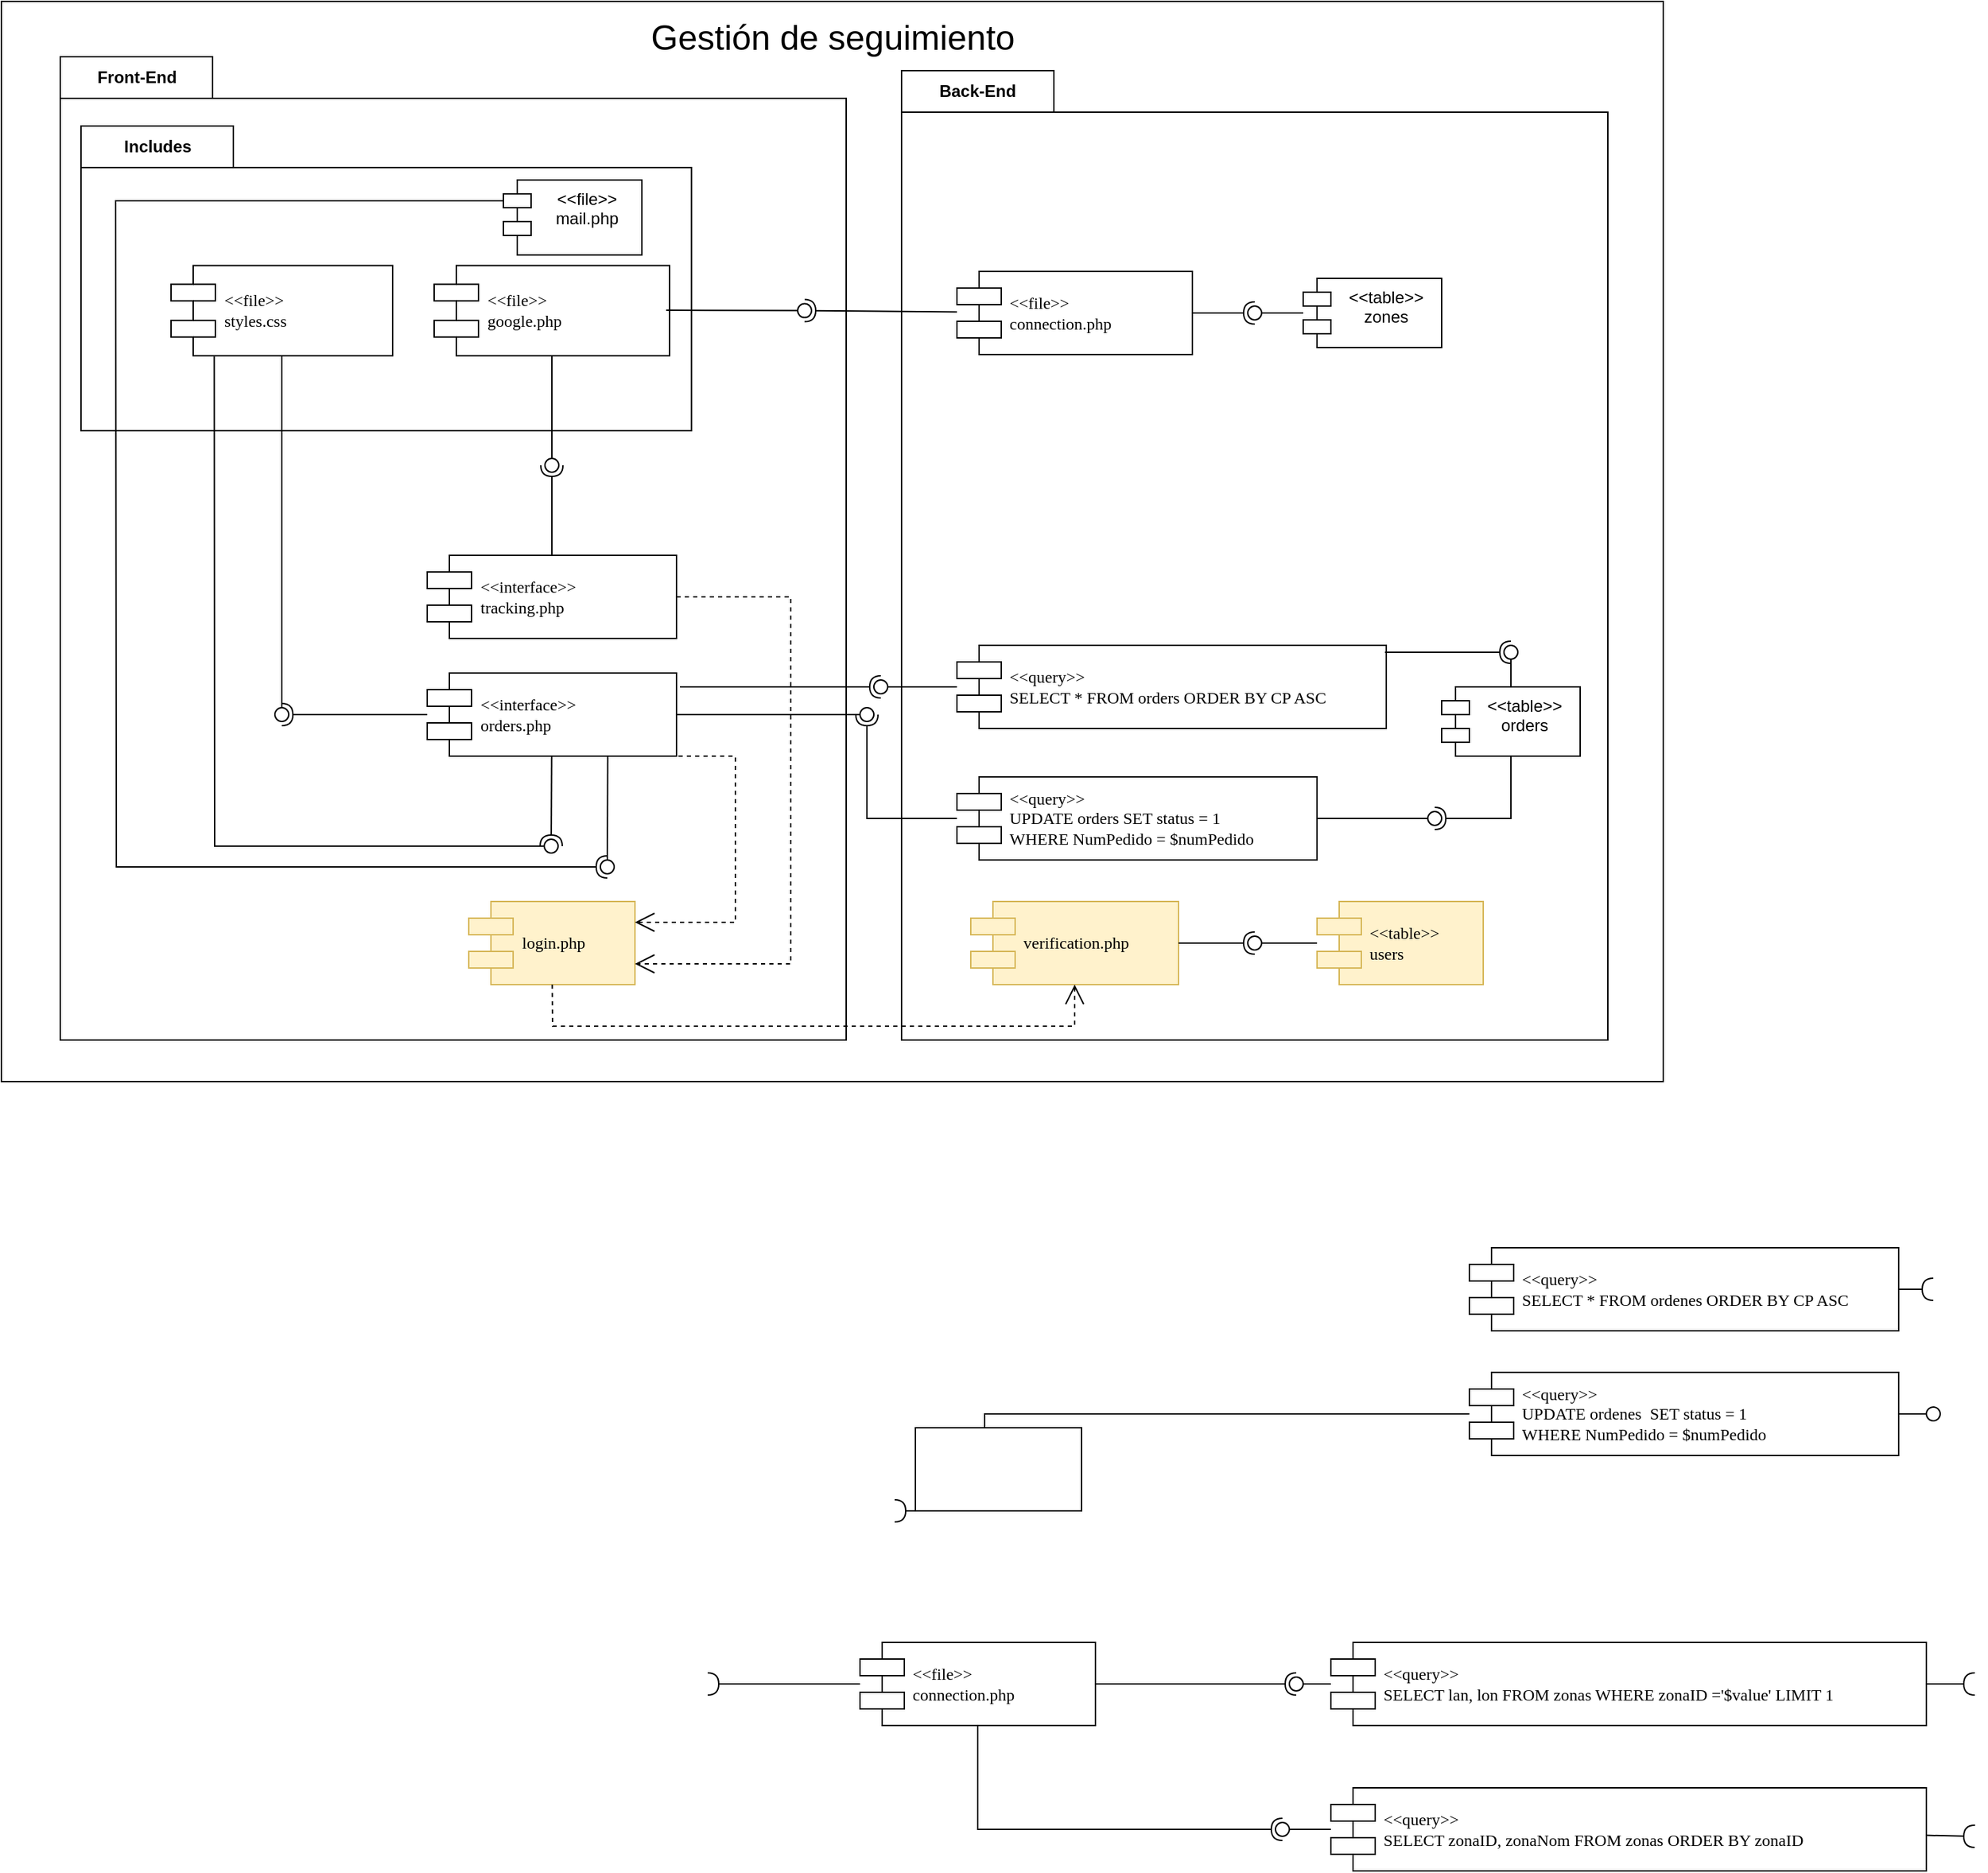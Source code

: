 <mxfile version="22.0.5" type="github">
  <diagram name="Page-1" id="5f0bae14-7c28-e335-631c-24af17079c00">
    <mxGraphModel dx="1467" dy="1787" grid="1" gridSize="10" guides="1" tooltips="1" connect="1" arrows="1" fold="1" page="1" pageScale="1" pageWidth="1100" pageHeight="850" background="none" math="0" shadow="0">
      <root>
        <mxCell id="0" />
        <mxCell id="1" parent="0" />
        <mxCell id="uC9QXvWaeDfblwDkVC86-4" value="" style="rounded=0;whiteSpace=wrap;html=1;movable=1;resizable=1;rotatable=1;deletable=1;editable=1;locked=0;connectable=1;" parent="1" vertex="1">
          <mxGeometry y="-120" width="1200" height="780" as="geometry" />
        </mxCell>
        <mxCell id="uC9QXvWaeDfblwDkVC86-65" value="&lt;font style=&quot;font-size: 25px;&quot;&gt;Gestión de seguimiento&lt;/font&gt;" style="text;strokeColor=none;align=center;fillColor=none;html=1;verticalAlign=middle;whiteSpace=wrap;rounded=0;movable=1;resizable=1;rotatable=1;deletable=1;editable=1;locked=0;connectable=1;" parent="1" vertex="1">
          <mxGeometry x="467.5" y="-110" width="265" height="30" as="geometry" />
        </mxCell>
        <mxCell id="uC9QXvWaeDfblwDkVC86-189" value="&amp;lt;&amp;lt;query&amp;gt;&amp;gt;&lt;br&gt;SELECT * FROM ordenes ORDER BY CP ASC" style="shape=component;align=left;spacingLeft=36;rounded=0;shadow=0;comic=0;labelBackgroundColor=none;strokeWidth=1;fontFamily=Verdana;fontSize=12;html=1;" parent="1" vertex="1">
          <mxGeometry x="1060" y="780" width="310" height="60" as="geometry" />
        </mxCell>
        <mxCell id="uC9QXvWaeDfblwDkVC86-193" value="" style="ellipse;whiteSpace=wrap;html=1;align=center;aspect=fixed;fillColor=none;strokeColor=none;resizable=0;perimeter=centerPerimeter;rotatable=0;allowArrows=0;points=[];outlineConnect=1;" parent="1" vertex="1">
          <mxGeometry x="585" y="970" width="10" height="10" as="geometry" />
        </mxCell>
        <mxCell id="uC9QXvWaeDfblwDkVC86-198" value="" style="ellipse;whiteSpace=wrap;html=1;align=center;aspect=fixed;fillColor=none;strokeColor=none;resizable=0;perimeter=centerPerimeter;rotatable=0;allowArrows=0;points=[];outlineConnect=1;" parent="1" vertex="1">
          <mxGeometry x="135" y="805" width="10" height="10" as="geometry" />
        </mxCell>
        <mxCell id="uC9QXvWaeDfblwDkVC86-199" value="&amp;lt;&amp;lt;query&amp;gt;&amp;gt;&lt;br&gt;UPDATE ordenes&amp;nbsp; SET status = 1&lt;br&gt;WHERE NumPedido = $numPedido" style="shape=component;align=left;spacingLeft=36;rounded=0;shadow=0;comic=0;labelBackgroundColor=none;strokeWidth=1;fontFamily=Verdana;fontSize=12;html=1;" parent="1" vertex="1">
          <mxGeometry x="1060" y="870" width="310" height="60" as="geometry" />
        </mxCell>
        <mxCell id="uC9QXvWaeDfblwDkVC86-200" value="" style="ellipse;whiteSpace=wrap;html=1;align=center;aspect=fixed;fillColor=none;strokeColor=none;resizable=0;perimeter=centerPerimeter;rotatable=0;allowArrows=0;points=[];outlineConnect=1;" parent="1" vertex="1">
          <mxGeometry x="630" y="930" width="10" height="10" as="geometry" />
        </mxCell>
        <mxCell id="uC9QXvWaeDfblwDkVC86-201" value="" style="ellipse;whiteSpace=wrap;html=1;align=center;aspect=fixed;fillColor=none;strokeColor=none;resizable=0;perimeter=centerPerimeter;rotatable=0;allowArrows=0;points=[];outlineConnect=1;" parent="1" vertex="1">
          <mxGeometry x="750" y="805" width="10" height="10" as="geometry" />
        </mxCell>
        <mxCell id="uC9QXvWaeDfblwDkVC86-202" value="" style="ellipse;whiteSpace=wrap;html=1;align=center;aspect=fixed;fillColor=none;strokeColor=none;resizable=0;perimeter=centerPerimeter;rotatable=0;allowArrows=0;points=[];outlineConnect=1;" parent="1" vertex="1">
          <mxGeometry x="640" y="895" width="10" height="10" as="geometry" />
        </mxCell>
        <mxCell id="uC9QXvWaeDfblwDkVC86-208" value="" style="ellipse;whiteSpace=wrap;html=1;align=center;aspect=fixed;fillColor=none;strokeColor=none;resizable=0;perimeter=centerPerimeter;rotatable=0;allowArrows=0;points=[];outlineConnect=1;" parent="1" vertex="1">
          <mxGeometry x="630" y="805" width="10" height="10" as="geometry" />
        </mxCell>
        <mxCell id="uC9QXvWaeDfblwDkVC86-209" value="" style="rounded=0;orthogonalLoop=1;jettySize=auto;html=1;endArrow=halfCircle;endFill=0;endSize=6;strokeWidth=1;sketch=0;" parent="1" source="uC9QXvWaeDfblwDkVC86-199" target="uC9QXvWaeDfblwDkVC86-211" edge="1">
          <mxGeometry relative="1" as="geometry">
            <mxPoint x="720" y="900" as="sourcePoint" />
            <Array as="points">
              <mxPoint x="710" y="900" />
              <mxPoint x="710" y="970" />
            </Array>
          </mxGeometry>
        </mxCell>
        <mxCell id="uC9QXvWaeDfblwDkVC86-211" value="" style="ellipse;whiteSpace=wrap;html=1;align=center;aspect=fixed;fillColor=none;strokeColor=none;resizable=0;perimeter=centerPerimeter;rotatable=0;allowArrows=0;points=[];outlineConnect=1;" parent="1" vertex="1">
          <mxGeometry x="640" y="965" width="10" height="10" as="geometry" />
        </mxCell>
        <mxCell id="uC9QXvWaeDfblwDkVC86-214" value="" style="rounded=0;orthogonalLoop=1;jettySize=auto;html=1;endArrow=oval;endFill=0;sketch=0;sourcePerimeterSpacing=0;targetPerimeterSpacing=0;endSize=10;" parent="1" source="uC9QXvWaeDfblwDkVC86-199" target="uC9QXvWaeDfblwDkVC86-215" edge="1">
          <mxGeometry relative="1" as="geometry">
            <mxPoint x="1150" y="910" as="sourcePoint" />
          </mxGeometry>
        </mxCell>
        <mxCell id="uC9QXvWaeDfblwDkVC86-215" value="" style="ellipse;whiteSpace=wrap;html=1;align=center;aspect=fixed;fillColor=none;strokeColor=none;resizable=0;perimeter=centerPerimeter;rotatable=0;allowArrows=0;points=[];outlineConnect=1;" parent="1" vertex="1">
          <mxGeometry x="1390" y="895" width="10" height="10" as="geometry" />
        </mxCell>
        <mxCell id="uC9QXvWaeDfblwDkVC86-216" value="" style="rounded=0;orthogonalLoop=1;jettySize=auto;html=1;endArrow=halfCircle;endFill=0;endSize=6;strokeWidth=1;sketch=0;" parent="1" source="uC9QXvWaeDfblwDkVC86-189" target="uC9QXvWaeDfblwDkVC86-218" edge="1">
          <mxGeometry relative="1" as="geometry">
            <mxPoint x="1200" y="800" as="sourcePoint" />
          </mxGeometry>
        </mxCell>
        <mxCell id="uC9QXvWaeDfblwDkVC86-218" value="" style="ellipse;whiteSpace=wrap;html=1;align=center;aspect=fixed;fillColor=none;strokeColor=none;resizable=0;perimeter=centerPerimeter;rotatable=0;allowArrows=0;points=[];outlineConnect=1;" parent="1" vertex="1">
          <mxGeometry x="1390" y="805" width="10" height="10" as="geometry" />
        </mxCell>
        <mxCell id="uC9QXvWaeDfblwDkVC86-222" value="" style="ellipse;whiteSpace=wrap;html=1;align=center;aspect=fixed;fillColor=none;strokeColor=none;resizable=0;perimeter=centerPerimeter;rotatable=0;allowArrows=0;points=[];outlineConnect=1;" parent="1" vertex="1">
          <mxGeometry x="260" y="1090" width="10" height="10" as="geometry" />
        </mxCell>
        <mxCell id="uC9QXvWaeDfblwDkVC86-223" value="&amp;lt;&amp;lt;file&amp;gt;&amp;gt;&lt;br&gt;connection.php" style="shape=component;align=left;spacingLeft=36;rounded=0;shadow=0;comic=0;labelBackgroundColor=none;strokeWidth=1;fontFamily=Verdana;fontSize=12;html=1;" parent="1" vertex="1">
          <mxGeometry x="620" y="1065" width="170" height="60" as="geometry" />
        </mxCell>
        <mxCell id="uC9QXvWaeDfblwDkVC86-224" value="" style="rounded=0;orthogonalLoop=1;jettySize=auto;html=1;endArrow=halfCircle;endFill=0;endSize=6;strokeWidth=1;sketch=0;" parent="1" source="uC9QXvWaeDfblwDkVC86-223" target="uC9QXvWaeDfblwDkVC86-226" edge="1">
          <mxGeometry relative="1" as="geometry">
            <mxPoint x="530" y="1095" as="sourcePoint" />
          </mxGeometry>
        </mxCell>
        <mxCell id="uC9QXvWaeDfblwDkVC86-226" value="" style="ellipse;whiteSpace=wrap;html=1;align=center;aspect=fixed;fillColor=none;strokeColor=none;resizable=0;perimeter=centerPerimeter;rotatable=0;allowArrows=0;points=[];outlineConnect=1;" parent="1" vertex="1">
          <mxGeometry x="505" y="1090" width="10" height="10" as="geometry" />
        </mxCell>
        <mxCell id="uC9QXvWaeDfblwDkVC86-227" value="&amp;lt;&amp;lt;query&amp;gt;&amp;gt;&lt;br&gt;SELECT lan, lon FROM zonas WHERE zonaID =&#39;$value&#39; LIMIT 1" style="shape=component;align=left;spacingLeft=36;rounded=0;shadow=0;comic=0;labelBackgroundColor=none;strokeWidth=1;fontFamily=Verdana;fontSize=12;html=1;" parent="1" vertex="1">
          <mxGeometry x="960" y="1065" width="430" height="60" as="geometry" />
        </mxCell>
        <mxCell id="uC9QXvWaeDfblwDkVC86-228" value="&amp;lt;&amp;lt;query&amp;gt;&amp;gt;&lt;br&gt;SELECT zonaID, zonaNom FROM zonas ORDER BY zonaID" style="shape=component;align=left;spacingLeft=36;rounded=0;shadow=0;comic=0;labelBackgroundColor=none;strokeWidth=1;fontFamily=Verdana;fontSize=12;html=1;" parent="1" vertex="1">
          <mxGeometry x="960" y="1170" width="430" height="60" as="geometry" />
        </mxCell>
        <mxCell id="uC9QXvWaeDfblwDkVC86-234" value="" style="rounded=0;orthogonalLoop=1;jettySize=auto;html=1;endArrow=halfCircle;endFill=0;endSize=6;strokeWidth=1;sketch=0;" parent="1" source="uC9QXvWaeDfblwDkVC86-223" target="uC9QXvWaeDfblwDkVC86-236" edge="1">
          <mxGeometry relative="1" as="geometry">
            <mxPoint x="730" y="1200" as="sourcePoint" />
          </mxGeometry>
        </mxCell>
        <mxCell id="uC9QXvWaeDfblwDkVC86-235" value="" style="rounded=0;orthogonalLoop=1;jettySize=auto;html=1;endArrow=oval;endFill=0;sketch=0;sourcePerimeterSpacing=0;targetPerimeterSpacing=0;endSize=10;" parent="1" source="uC9QXvWaeDfblwDkVC86-227" target="uC9QXvWaeDfblwDkVC86-236" edge="1">
          <mxGeometry relative="1" as="geometry">
            <mxPoint x="690" y="1200" as="sourcePoint" />
          </mxGeometry>
        </mxCell>
        <mxCell id="uC9QXvWaeDfblwDkVC86-236" value="" style="ellipse;whiteSpace=wrap;html=1;align=center;aspect=fixed;fillColor=none;strokeColor=none;resizable=0;perimeter=centerPerimeter;rotatable=0;allowArrows=0;points=[];outlineConnect=1;" parent="1" vertex="1">
          <mxGeometry x="930" y="1090" width="10" height="10" as="geometry" />
        </mxCell>
        <mxCell id="uC9QXvWaeDfblwDkVC86-237" value="" style="rounded=0;orthogonalLoop=1;jettySize=auto;html=1;endArrow=halfCircle;endFill=0;endSize=6;strokeWidth=1;sketch=0;" parent="1" source="uC9QXvWaeDfblwDkVC86-223" target="uC9QXvWaeDfblwDkVC86-239" edge="1">
          <mxGeometry relative="1" as="geometry">
            <mxPoint x="680" y="1235" as="sourcePoint" />
            <Array as="points">
              <mxPoint x="705" y="1200" />
            </Array>
          </mxGeometry>
        </mxCell>
        <mxCell id="uC9QXvWaeDfblwDkVC86-238" value="" style="rounded=0;orthogonalLoop=1;jettySize=auto;html=1;endArrow=oval;endFill=0;sketch=0;sourcePerimeterSpacing=0;targetPerimeterSpacing=0;endSize=10;" parent="1" source="uC9QXvWaeDfblwDkVC86-228" target="uC9QXvWaeDfblwDkVC86-239" edge="1">
          <mxGeometry relative="1" as="geometry">
            <mxPoint x="640" y="1235" as="sourcePoint" />
          </mxGeometry>
        </mxCell>
        <mxCell id="uC9QXvWaeDfblwDkVC86-239" value="" style="ellipse;whiteSpace=wrap;html=1;align=center;aspect=fixed;fillColor=none;strokeColor=none;resizable=0;perimeter=centerPerimeter;rotatable=0;allowArrows=0;points=[];outlineConnect=1;" parent="1" vertex="1">
          <mxGeometry x="920" y="1195" width="10" height="10" as="geometry" />
        </mxCell>
        <mxCell id="uC9QXvWaeDfblwDkVC86-240" value="" style="rounded=0;orthogonalLoop=1;jettySize=auto;html=1;endArrow=halfCircle;endFill=0;endSize=6;strokeWidth=1;sketch=0;" parent="1" source="uC9QXvWaeDfblwDkVC86-227" target="uC9QXvWaeDfblwDkVC86-242" edge="1">
          <mxGeometry relative="1" as="geometry">
            <mxPoint x="1340" y="1025" as="sourcePoint" />
          </mxGeometry>
        </mxCell>
        <mxCell id="uC9QXvWaeDfblwDkVC86-242" value="" style="ellipse;whiteSpace=wrap;html=1;align=center;aspect=fixed;fillColor=none;strokeColor=none;resizable=0;perimeter=centerPerimeter;rotatable=0;allowArrows=0;points=[];outlineConnect=1;" parent="1" vertex="1">
          <mxGeometry x="1420" y="1090" width="10" height="10" as="geometry" />
        </mxCell>
        <mxCell id="uC9QXvWaeDfblwDkVC86-243" value="" style="rounded=0;orthogonalLoop=1;jettySize=auto;html=1;endArrow=halfCircle;endFill=0;endSize=6;strokeWidth=1;sketch=0;" parent="1" source="uC9QXvWaeDfblwDkVC86-228" target="uC9QXvWaeDfblwDkVC86-245" edge="1">
          <mxGeometry relative="1" as="geometry">
            <mxPoint x="1330" y="1245" as="sourcePoint" />
          </mxGeometry>
        </mxCell>
        <mxCell id="uC9QXvWaeDfblwDkVC86-245" value="" style="ellipse;whiteSpace=wrap;html=1;align=center;aspect=fixed;fillColor=none;strokeColor=none;resizable=0;perimeter=centerPerimeter;rotatable=0;allowArrows=0;points=[];outlineConnect=1;" parent="1" vertex="1">
          <mxGeometry x="1420" y="1200" width="10" height="10" as="geometry" />
        </mxCell>
        <mxCell id="uC9QXvWaeDfblwDkVC86-246" value="" style="rounded=0;whiteSpace=wrap;html=1;" parent="1" vertex="1">
          <mxGeometry x="660" y="910" width="120" height="60" as="geometry" />
        </mxCell>
        <mxCell id="uC9QXvWaeDfblwDkVC86-69" value="" style="html=1;strokeColor=none;resizeWidth=1;resizeHeight=1;fillColor=none;part=1;connectable=1;allowArrows=0;deletable=1;whiteSpace=wrap;movable=1;resizable=1;rotatable=1;editable=1;locked=0;" parent="1" vertex="1">
          <mxGeometry x="35" y="-50" width="573.3" height="403.226" as="geometry">
            <mxPoint y="30" as="offset" />
          </mxGeometry>
        </mxCell>
        <mxCell id="uC9QXvWaeDfblwDkVC86-68" value="Front-End" style="shape=folder;fontStyle=1;tabWidth=110;tabHeight=30;tabPosition=left;html=1;boundedLbl=1;labelInHeader=1;container=0;collapsible=0;whiteSpace=wrap;movable=1;resizable=1;rotatable=1;deletable=1;editable=1;locked=0;connectable=1;" parent="1" vertex="1">
          <mxGeometry x="42.5" y="-80" width="567.5" height="710" as="geometry" />
        </mxCell>
        <mxCell id="uC9QXvWaeDfblwDkVC86-248" value="Includes" style="shape=folder;fontStyle=1;tabWidth=110;tabHeight=30;tabPosition=left;html=1;boundedLbl=1;labelInHeader=1;container=0;collapsible=0;whiteSpace=wrap;movable=1;resizable=1;rotatable=1;deletable=1;editable=1;locked=0;connectable=1;" parent="1" vertex="1">
          <mxGeometry x="57.5" y="-30" width="440.8" height="220" as="geometry" />
        </mxCell>
        <mxCell id="uC9QXvWaeDfblwDkVC86-195" value="&amp;lt;&amp;lt;interface&amp;gt;&amp;gt;&lt;br&gt;orders.php" style="shape=component;align=left;spacingLeft=36;rounded=0;shadow=0;comic=0;labelBackgroundColor=none;strokeWidth=1;fontFamily=Verdana;fontSize=12;html=1;movable=1;resizable=1;rotatable=1;deletable=1;editable=1;locked=0;connectable=1;" parent="1" vertex="1">
          <mxGeometry x="307.5" y="365" width="180" height="60" as="geometry" />
        </mxCell>
        <mxCell id="uC9QXvWaeDfblwDkVC86-232" value="" style="ellipse;whiteSpace=wrap;html=1;align=center;aspect=fixed;fillColor=none;strokeColor=none;resizable=1;perimeter=centerPerimeter;rotatable=1;allowArrows=0;points=[];outlineConnect=1;movable=1;deletable=1;editable=1;locked=0;connectable=1;" parent="1" vertex="1">
          <mxGeometry x="432.5" y="240" width="10" height="10" as="geometry" />
        </mxCell>
        <mxCell id="uC9QXvWaeDfblwDkVC86-188" value="&amp;lt;&amp;lt;interface&amp;gt;&amp;gt;&lt;br&gt;tracking.php" style="shape=component;align=left;spacingLeft=36;rounded=0;shadow=0;comic=0;labelBackgroundColor=none;strokeWidth=1;fontFamily=Verdana;fontSize=12;html=1;movable=1;resizable=1;rotatable=1;deletable=1;editable=1;locked=0;connectable=1;" parent="1" vertex="1">
          <mxGeometry x="307.5" y="280" width="180" height="60" as="geometry" />
        </mxCell>
        <mxCell id="uC9QXvWaeDfblwDkVC86-253" value="" style="rounded=0;orthogonalLoop=1;jettySize=auto;html=1;endArrow=halfCircle;endFill=0;endSize=6;strokeWidth=1;sketch=0;movable=1;resizable=1;rotatable=1;deletable=1;editable=1;locked=0;connectable=1;" parent="1" source="uC9QXvWaeDfblwDkVC86-195" target="uC9QXvWaeDfblwDkVC86-255" edge="1">
          <mxGeometry relative="1" as="geometry">
            <mxPoint x="52.5" y="290" as="sourcePoint" />
          </mxGeometry>
        </mxCell>
        <mxCell id="uC9QXvWaeDfblwDkVC86-255" value="" style="ellipse;whiteSpace=wrap;html=1;align=center;aspect=fixed;fillColor=none;strokeColor=none;resizable=1;perimeter=centerPerimeter;rotatable=1;allowArrows=0;points=[];outlineConnect=1;movable=1;deletable=1;editable=1;locked=0;connectable=1;" parent="1" vertex="1">
          <mxGeometry x="197.5" y="390" width="10" height="10" as="geometry" />
        </mxCell>
        <mxCell id="uC9QXvWaeDfblwDkVC86-256" value="" style="rounded=0;orthogonalLoop=1;jettySize=auto;html=1;endArrow=halfCircle;endFill=0;endSize=6;strokeWidth=1;sketch=0;movable=1;resizable=1;rotatable=1;deletable=1;editable=1;locked=0;connectable=1;" parent="1" source="uC9QXvWaeDfblwDkVC86-195" edge="1">
          <mxGeometry relative="1" as="geometry">
            <mxPoint x="242.5" y="325" as="sourcePoint" />
            <mxPoint x="397" y="490" as="targetPoint" />
          </mxGeometry>
        </mxCell>
        <mxCell id="uC9QXvWaeDfblwDkVC86-258" value="" style="ellipse;whiteSpace=wrap;html=1;align=center;aspect=fixed;fillColor=none;strokeColor=none;resizable=1;perimeter=centerPerimeter;rotatable=1;allowArrows=0;points=[];outlineConnect=1;movable=1;deletable=1;editable=1;locked=0;connectable=1;" parent="1" vertex="1">
          <mxGeometry x="392.5" y="510" width="10" height="10" as="geometry" />
        </mxCell>
        <mxCell id="uC9QXvWaeDfblwDkVC86-259" value="" style="rounded=0;orthogonalLoop=1;jettySize=auto;html=1;endArrow=halfCircle;endFill=0;endSize=6;strokeWidth=1;sketch=0;exitX=0.5;exitY=0;exitDx=0;exitDy=0;movable=1;resizable=1;rotatable=1;deletable=1;editable=1;locked=0;connectable=1;" parent="1" source="uC9QXvWaeDfblwDkVC86-188" target="uC9QXvWaeDfblwDkVC86-261" edge="1">
          <mxGeometry relative="1" as="geometry">
            <mxPoint x="332.5" y="336" as="sourcePoint" />
          </mxGeometry>
        </mxCell>
        <mxCell id="uC9QXvWaeDfblwDkVC86-261" value="" style="ellipse;whiteSpace=wrap;html=1;align=center;aspect=fixed;fillColor=none;strokeColor=none;resizable=1;perimeter=centerPerimeter;rotatable=1;allowArrows=0;points=[];outlineConnect=1;movable=1;deletable=1;editable=1;locked=0;connectable=1;" parent="1" vertex="1">
          <mxGeometry x="392.5" y="210" width="10" height="10" as="geometry" />
        </mxCell>
        <mxCell id="uC9QXvWaeDfblwDkVC86-263" value="" style="rounded=0;orthogonalLoop=1;jettySize=auto;html=1;endArrow=oval;endFill=0;sketch=0;sourcePerimeterSpacing=0;targetPerimeterSpacing=0;endSize=10;exitX=0.724;exitY=0.992;exitDx=0;exitDy=0;exitPerimeter=0;movable=1;resizable=1;rotatable=1;deletable=1;editable=1;locked=0;connectable=1;" parent="1" source="uC9QXvWaeDfblwDkVC86-195" target="uC9QXvWaeDfblwDkVC86-264" edge="1">
          <mxGeometry relative="1" as="geometry">
            <mxPoint x="402.5" y="305" as="sourcePoint" />
          </mxGeometry>
        </mxCell>
        <mxCell id="uC9QXvWaeDfblwDkVC86-264" value="" style="ellipse;whiteSpace=wrap;html=1;align=center;aspect=fixed;fillColor=none;strokeColor=none;resizable=1;perimeter=centerPerimeter;rotatable=1;allowArrows=0;points=[];outlineConnect=1;movable=1;deletable=1;editable=1;locked=0;connectable=1;" parent="1" vertex="1">
          <mxGeometry x="432.5" y="500" width="10" height="10" as="geometry" />
        </mxCell>
        <mxCell id="uC9QXvWaeDfblwDkVC86-190" value="&amp;lt;&amp;lt;file&amp;gt;&amp;gt;&lt;br&gt;styles.css" style="shape=component;align=left;spacingLeft=36;rounded=0;shadow=0;comic=0;labelBackgroundColor=none;strokeWidth=1;fontFamily=Verdana;fontSize=12;html=1;movable=1;resizable=1;rotatable=1;deletable=1;editable=1;locked=0;connectable=1;" parent="1" vertex="1">
          <mxGeometry x="122.5" y="70.8" width="160" height="65.018" as="geometry" />
        </mxCell>
        <mxCell id="uC9QXvWaeDfblwDkVC86-254" value="" style="rounded=0;orthogonalLoop=1;jettySize=auto;html=1;endArrow=oval;endFill=0;sketch=0;sourcePerimeterSpacing=0;targetPerimeterSpacing=0;endSize=10;movable=1;resizable=1;rotatable=1;deletable=1;editable=1;locked=0;connectable=1;" parent="1" source="uC9QXvWaeDfblwDkVC86-190" target="uC9QXvWaeDfblwDkVC86-255" edge="1">
          <mxGeometry relative="1" as="geometry">
            <mxPoint x="47.5" y="305" as="sourcePoint" />
          </mxGeometry>
        </mxCell>
        <mxCell id="uC9QXvWaeDfblwDkVC86-257" value="" style="rounded=0;orthogonalLoop=1;jettySize=auto;html=1;endArrow=oval;endFill=0;sketch=0;sourcePerimeterSpacing=0;targetPerimeterSpacing=0;endSize=10;exitX=0.195;exitY=1.009;exitDx=0;exitDy=0;exitPerimeter=0;movable=1;resizable=1;rotatable=1;deletable=1;editable=1;locked=0;connectable=1;" parent="1" source="uC9QXvWaeDfblwDkVC86-190" edge="1">
          <mxGeometry relative="1" as="geometry">
            <mxPoint x="202.5" y="325" as="sourcePoint" />
            <mxPoint x="397" y="490" as="targetPoint" />
            <Array as="points">
              <mxPoint x="154" y="490" />
            </Array>
          </mxGeometry>
        </mxCell>
        <mxCell id="uC9QXvWaeDfblwDkVC86-229" value="&amp;lt;&amp;lt;file&amp;gt;&amp;gt;&lt;br&gt;mail.php" style="shape=module;align=left;spacingLeft=20;align=center;verticalAlign=top;whiteSpace=wrap;html=1;movable=1;resizable=1;rotatable=1;deletable=1;editable=1;locked=0;connectable=1;" parent="1" vertex="1">
          <mxGeometry x="362.5" y="8.998" width="100" height="54.182" as="geometry" />
        </mxCell>
        <mxCell id="uC9QXvWaeDfblwDkVC86-262" value="" style="rounded=0;orthogonalLoop=1;jettySize=auto;html=1;endArrow=halfCircle;endFill=0;endSize=6;strokeWidth=1;sketch=0;exitX=0;exitY=0;exitDx=0;exitDy=15;exitPerimeter=0;movable=1;resizable=1;rotatable=1;deletable=1;editable=1;locked=0;connectable=1;entryX=0.463;entryY=-0.238;entryDx=0;entryDy=0;entryPerimeter=0;" parent="1" source="uC9QXvWaeDfblwDkVC86-229" target="uC9QXvWaeDfblwDkVC86-264" edge="1">
          <mxGeometry relative="1" as="geometry">
            <mxPoint x="442.5" y="305" as="sourcePoint" />
            <Array as="points">
              <mxPoint x="82.5" y="24" />
              <mxPoint x="83" y="505" />
            </Array>
          </mxGeometry>
        </mxCell>
        <mxCell id="uC9QXvWaeDfblwDkVC86-268" value="Back-End" style="shape=folder;fontStyle=1;tabWidth=110;tabHeight=30;tabPosition=left;html=1;boundedLbl=1;labelInHeader=1;container=1;collapsible=0;whiteSpace=wrap;movable=1;resizable=1;rotatable=1;deletable=1;editable=1;locked=0;connectable=1;" parent="1" vertex="1">
          <mxGeometry x="650" y="-70" width="510" height="700" as="geometry" />
        </mxCell>
        <mxCell id="uC9QXvWaeDfblwDkVC86-269" value="" style="html=1;strokeColor=none;resizeWidth=1;resizeHeight=1;fillColor=none;part=1;connectable=1;allowArrows=0;deletable=1;whiteSpace=wrap;movable=1;resizable=1;rotatable=1;editable=1;locked=0;" parent="uC9QXvWaeDfblwDkVC86-268" vertex="1">
          <mxGeometry width="510" height="490" relative="1" as="geometry">
            <mxPoint y="30" as="offset" />
          </mxGeometry>
        </mxCell>
        <mxCell id="uC9QXvWaeDfblwDkVC86-194" value="&amp;lt;&amp;lt;file&amp;gt;&amp;gt;&lt;br&gt;connection.php" style="shape=component;align=left;spacingLeft=36;rounded=0;shadow=0;comic=0;labelBackgroundColor=none;strokeWidth=1;fontFamily=Verdana;fontSize=12;html=1;movable=1;resizable=1;rotatable=1;deletable=1;editable=1;locked=0;connectable=1;" parent="uC9QXvWaeDfblwDkVC86-268" vertex="1">
          <mxGeometry x="40" y="145" width="170" height="60" as="geometry" />
        </mxCell>
        <mxCell id="uC9QXvWaeDfblwDkVC86-212" value="&amp;lt;&amp;lt;table&amp;gt;&amp;gt;&lt;br&gt;orders" style="shape=module;align=left;spacingLeft=20;align=center;verticalAlign=top;whiteSpace=wrap;html=1;movable=1;resizable=1;rotatable=1;deletable=1;editable=1;locked=0;connectable=1;" parent="uC9QXvWaeDfblwDkVC86-268" vertex="1">
          <mxGeometry x="390" y="445" width="100" height="50" as="geometry" />
        </mxCell>
        <mxCell id="uC9QXvWaeDfblwDkVC86-233" value="&amp;lt;&amp;lt;table&amp;gt;&amp;gt;&lt;br&gt;zones" style="shape=module;align=left;spacingLeft=20;align=center;verticalAlign=top;whiteSpace=wrap;html=1;movable=1;resizable=1;rotatable=1;deletable=1;editable=1;locked=0;connectable=1;" parent="uC9QXvWaeDfblwDkVC86-268" vertex="1">
          <mxGeometry x="290" y="150" width="100" height="50" as="geometry" />
        </mxCell>
        <mxCell id="uC9QXvWaeDfblwDkVC86-270" value="&amp;lt;&amp;lt;query&amp;gt;&amp;gt;&lt;br&gt;SELECT * FROM orders ORDER BY CP ASC" style="shape=component;align=left;spacingLeft=36;rounded=0;shadow=0;comic=0;labelBackgroundColor=none;strokeWidth=1;fontFamily=Verdana;fontSize=12;html=1;movable=1;resizable=1;rotatable=1;deletable=1;editable=1;locked=0;connectable=1;" parent="uC9QXvWaeDfblwDkVC86-268" vertex="1">
          <mxGeometry x="40" y="415" width="310" height="60" as="geometry" />
        </mxCell>
        <mxCell id="uC9QXvWaeDfblwDkVC86-272" value="verification.php" style="shape=component;align=left;spacingLeft=36;rounded=0;shadow=0;comic=0;labelBackgroundColor=none;strokeWidth=1;fontFamily=Verdana;fontSize=12;html=1;fillColor=#fff2cc;strokeColor=#d6b656;movable=1;resizable=1;rotatable=1;deletable=1;editable=1;locked=0;connectable=1;" parent="uC9QXvWaeDfblwDkVC86-268" vertex="1">
          <mxGeometry x="50" y="600" width="150" height="60" as="geometry" />
        </mxCell>
        <mxCell id="uC9QXvWaeDfblwDkVC86-273" value="&amp;lt;&amp;lt;table&amp;gt;&amp;gt;&lt;br&gt;users" style="shape=component;align=left;spacingLeft=36;rounded=0;shadow=0;comic=0;labelBackgroundColor=none;strokeWidth=1;fontFamily=Verdana;fontSize=12;html=1;fillColor=#fff2cc;strokeColor=#d6b656;movable=1;resizable=1;rotatable=1;deletable=1;editable=1;locked=0;connectable=1;" parent="uC9QXvWaeDfblwDkVC86-268" vertex="1">
          <mxGeometry x="300" y="600" width="120" height="60" as="geometry" />
        </mxCell>
        <mxCell id="uC9QXvWaeDfblwDkVC86-281" value="" style="rounded=0;orthogonalLoop=1;jettySize=auto;html=1;endArrow=halfCircle;endFill=0;endSize=6;strokeWidth=1;sketch=0;movable=1;resizable=1;rotatable=1;deletable=1;editable=1;locked=0;connectable=1;" parent="uC9QXvWaeDfblwDkVC86-268" source="uC9QXvWaeDfblwDkVC86-272" target="uC9QXvWaeDfblwDkVC86-283" edge="1">
          <mxGeometry relative="1" as="geometry">
            <mxPoint x="275" y="635" as="sourcePoint" />
          </mxGeometry>
        </mxCell>
        <mxCell id="uC9QXvWaeDfblwDkVC86-282" value="" style="rounded=0;orthogonalLoop=1;jettySize=auto;html=1;endArrow=oval;endFill=0;sketch=0;sourcePerimeterSpacing=0;targetPerimeterSpacing=0;endSize=10;movable=1;resizable=1;rotatable=1;deletable=1;editable=1;locked=0;connectable=1;" parent="uC9QXvWaeDfblwDkVC86-268" source="uC9QXvWaeDfblwDkVC86-273" target="uC9QXvWaeDfblwDkVC86-283" edge="1">
          <mxGeometry relative="1" as="geometry">
            <mxPoint x="235" y="635" as="sourcePoint" />
          </mxGeometry>
        </mxCell>
        <mxCell id="uC9QXvWaeDfblwDkVC86-283" value="" style="ellipse;whiteSpace=wrap;html=1;align=center;aspect=fixed;fillColor=none;strokeColor=none;resizable=1;perimeter=centerPerimeter;rotatable=1;allowArrows=0;points=[];outlineConnect=1;movable=1;deletable=1;editable=1;locked=0;connectable=1;" parent="uC9QXvWaeDfblwDkVC86-268" vertex="1">
          <mxGeometry x="250" y="625" width="10" height="10" as="geometry" />
        </mxCell>
        <mxCell id="uC9QXvWaeDfblwDkVC86-290" value="" style="rounded=0;orthogonalLoop=1;jettySize=auto;html=1;endArrow=halfCircle;endFill=0;endSize=6;strokeWidth=1;sketch=0;movable=1;resizable=1;rotatable=1;deletable=1;editable=1;locked=0;connectable=1;" parent="uC9QXvWaeDfblwDkVC86-268" source="uC9QXvWaeDfblwDkVC86-194" target="uC9QXvWaeDfblwDkVC86-292" edge="1">
          <mxGeometry relative="1" as="geometry">
            <mxPoint x="275" y="215" as="sourcePoint" />
          </mxGeometry>
        </mxCell>
        <mxCell id="uC9QXvWaeDfblwDkVC86-291" value="" style="rounded=0;orthogonalLoop=1;jettySize=auto;html=1;endArrow=oval;endFill=0;sketch=0;sourcePerimeterSpacing=0;targetPerimeterSpacing=0;endSize=10;movable=1;resizable=1;rotatable=1;deletable=1;editable=1;locked=0;connectable=1;" parent="uC9QXvWaeDfblwDkVC86-268" source="uC9QXvWaeDfblwDkVC86-233" target="uC9QXvWaeDfblwDkVC86-292" edge="1">
          <mxGeometry relative="1" as="geometry">
            <mxPoint x="235" y="215" as="sourcePoint" />
          </mxGeometry>
        </mxCell>
        <mxCell id="uC9QXvWaeDfblwDkVC86-292" value="" style="ellipse;whiteSpace=wrap;html=1;align=center;aspect=fixed;fillColor=none;strokeColor=none;resizable=1;perimeter=centerPerimeter;rotatable=1;allowArrows=0;points=[];outlineConnect=1;movable=1;deletable=1;editable=1;locked=0;connectable=1;" parent="uC9QXvWaeDfblwDkVC86-268" vertex="1">
          <mxGeometry x="250" y="170" width="10" height="10" as="geometry" />
        </mxCell>
        <mxCell id="uC9QXvWaeDfblwDkVC86-293" value="&amp;lt;&amp;lt;query&amp;gt;&amp;gt;&lt;br&gt;UPDATE orders SET status = 1&lt;br&gt;WHERE NumPedido = $numPedido" style="shape=component;align=left;spacingLeft=36;rounded=0;shadow=0;comic=0;labelBackgroundColor=none;strokeWidth=1;fontFamily=Verdana;fontSize=12;html=1;movable=1;resizable=1;rotatable=1;deletable=1;editable=1;locked=0;connectable=1;" parent="uC9QXvWaeDfblwDkVC86-268" vertex="1">
          <mxGeometry x="40" y="510" width="260" height="60" as="geometry" />
        </mxCell>
        <mxCell id="uC9QXvWaeDfblwDkVC86-300" value="" style="rounded=0;orthogonalLoop=1;jettySize=auto;html=1;endArrow=halfCircle;endFill=0;endSize=6;strokeWidth=1;sketch=0;movable=1;resizable=1;rotatable=1;deletable=1;editable=1;locked=0;connectable=1;" parent="uC9QXvWaeDfblwDkVC86-268" source="uC9QXvWaeDfblwDkVC86-212" target="uC9QXvWaeDfblwDkVC86-302" edge="1">
          <mxGeometry relative="1" as="geometry">
            <mxPoint x="380" y="545" as="sourcePoint" />
            <Array as="points">
              <mxPoint x="440" y="540" />
            </Array>
          </mxGeometry>
        </mxCell>
        <mxCell id="uC9QXvWaeDfblwDkVC86-301" value="" style="rounded=0;orthogonalLoop=1;jettySize=auto;html=1;endArrow=oval;endFill=0;sketch=0;sourcePerimeterSpacing=0;targetPerimeterSpacing=0;endSize=10;movable=1;resizable=1;rotatable=1;deletable=1;editable=1;locked=0;connectable=1;" parent="uC9QXvWaeDfblwDkVC86-268" source="uC9QXvWaeDfblwDkVC86-293" target="uC9QXvWaeDfblwDkVC86-302" edge="1">
          <mxGeometry relative="1" as="geometry">
            <mxPoint x="340" y="545" as="sourcePoint" />
          </mxGeometry>
        </mxCell>
        <mxCell id="uC9QXvWaeDfblwDkVC86-302" value="" style="ellipse;whiteSpace=wrap;html=1;align=center;aspect=fixed;fillColor=none;strokeColor=none;resizable=1;perimeter=centerPerimeter;rotatable=1;allowArrows=0;points=[];outlineConnect=1;movable=1;deletable=1;editable=1;locked=0;connectable=1;" parent="uC9QXvWaeDfblwDkVC86-268" vertex="1">
          <mxGeometry x="380" y="535" width="10" height="10" as="geometry" />
        </mxCell>
        <mxCell id="uC9QXvWaeDfblwDkVC86-303" value="" style="rounded=0;orthogonalLoop=1;jettySize=auto;html=1;endArrow=halfCircle;endFill=0;endSize=6;strokeWidth=1;sketch=0;exitX=0.997;exitY=0.083;exitDx=0;exitDy=0;exitPerimeter=0;movable=1;resizable=1;rotatable=1;deletable=1;editable=1;locked=0;connectable=1;" parent="uC9QXvWaeDfblwDkVC86-268" source="uC9QXvWaeDfblwDkVC86-270" target="uC9QXvWaeDfblwDkVC86-305" edge="1">
          <mxGeometry relative="1" as="geometry">
            <mxPoint x="450" y="420" as="sourcePoint" />
          </mxGeometry>
        </mxCell>
        <mxCell id="uC9QXvWaeDfblwDkVC86-304" value="" style="rounded=0;orthogonalLoop=1;jettySize=auto;html=1;endArrow=oval;endFill=0;sketch=0;sourcePerimeterSpacing=0;targetPerimeterSpacing=0;endSize=10;movable=1;resizable=1;rotatable=1;deletable=1;editable=1;locked=0;connectable=1;" parent="uC9QXvWaeDfblwDkVC86-268" source="uC9QXvWaeDfblwDkVC86-212" target="uC9QXvWaeDfblwDkVC86-305" edge="1">
          <mxGeometry relative="1" as="geometry">
            <mxPoint x="410" y="420" as="sourcePoint" />
          </mxGeometry>
        </mxCell>
        <mxCell id="uC9QXvWaeDfblwDkVC86-305" value="" style="ellipse;whiteSpace=wrap;html=1;align=center;aspect=fixed;fillColor=none;strokeColor=none;resizable=1;perimeter=centerPerimeter;rotatable=1;allowArrows=0;points=[];outlineConnect=1;movable=1;deletable=1;editable=1;locked=0;connectable=1;" parent="uC9QXvWaeDfblwDkVC86-268" vertex="1">
          <mxGeometry x="435" y="415" width="10" height="10" as="geometry" />
        </mxCell>
        <mxCell id="uC9QXvWaeDfblwDkVC86-260" value="" style="rounded=0;orthogonalLoop=1;jettySize=auto;html=1;endArrow=oval;endFill=0;sketch=0;sourcePerimeterSpacing=0;targetPerimeterSpacing=0;endSize=10;movable=1;resizable=1;rotatable=1;deletable=1;editable=1;locked=0;connectable=1;" parent="1" source="uC9QXvWaeDfblwDkVC86-219" target="uC9QXvWaeDfblwDkVC86-261" edge="1">
          <mxGeometry relative="1" as="geometry">
            <mxPoint x="292.5" y="336" as="sourcePoint" />
          </mxGeometry>
        </mxCell>
        <mxCell id="uC9QXvWaeDfblwDkVC86-219" value="&amp;lt;&amp;lt;file&amp;gt;&amp;gt;&lt;br&gt;google.php" style="shape=component;align=left;spacingLeft=36;rounded=0;shadow=0;comic=0;labelBackgroundColor=none;strokeWidth=1;fontFamily=Verdana;fontSize=12;html=1;movable=1;resizable=1;rotatable=1;deletable=1;editable=1;locked=0;connectable=1;" parent="1" vertex="1">
          <mxGeometry x="312.5" y="70.8" width="170" height="65.018" as="geometry" />
        </mxCell>
        <mxCell id="uC9QXvWaeDfblwDkVC86-271" value="login.php" style="shape=component;align=left;spacingLeft=36;rounded=0;shadow=0;comic=0;labelBackgroundColor=none;strokeWidth=1;fontFamily=Verdana;fontSize=12;html=1;fillColor=#fff2cc;strokeColor=#d6b656;movable=1;resizable=1;rotatable=1;deletable=1;editable=1;locked=0;connectable=1;" parent="1" vertex="1">
          <mxGeometry x="337.5" y="530" width="120" height="60" as="geometry" />
        </mxCell>
        <mxCell id="uC9QXvWaeDfblwDkVC86-274" value="&lt;br&gt;" style="endArrow=open;endSize=12;dashed=1;html=1;rounded=0;entryX=1;entryY=0.25;entryDx=0;entryDy=0;exitX=1.008;exitY=1;exitDx=0;exitDy=0;exitPerimeter=0;movable=1;resizable=1;rotatable=1;deletable=1;editable=1;locked=0;connectable=1;" parent="1" source="uC9QXvWaeDfblwDkVC86-195" target="uC9QXvWaeDfblwDkVC86-271" edge="1">
          <mxGeometry width="160" relative="1" as="geometry">
            <mxPoint x="211" y="480" as="sourcePoint" />
            <mxPoint x="159" y="449" as="targetPoint" />
            <Array as="points">
              <mxPoint x="530" y="425" />
              <mxPoint x="530" y="545" />
            </Array>
          </mxGeometry>
        </mxCell>
        <mxCell id="uC9QXvWaeDfblwDkVC86-275" value="&lt;br&gt;" style="endArrow=open;endSize=12;dashed=1;html=1;rounded=0;fontStyle=1;entryX=1;entryY=0.75;entryDx=0;entryDy=0;movable=1;resizable=1;rotatable=1;deletable=1;editable=1;locked=0;connectable=1;" parent="1" source="uC9QXvWaeDfblwDkVC86-188" target="uC9QXvWaeDfblwDkVC86-271" edge="1">
          <mxGeometry width="160" relative="1" as="geometry">
            <mxPoint x="221" y="490" as="sourcePoint" />
            <mxPoint x="169" y="459" as="targetPoint" />
            <Array as="points">
              <mxPoint x="570" y="310" />
              <mxPoint x="570" y="575" />
            </Array>
          </mxGeometry>
        </mxCell>
        <mxCell id="uC9QXvWaeDfblwDkVC86-280" value="" style="endArrow=open;endSize=12;dashed=1;html=1;rounded=0;movable=1;resizable=1;rotatable=1;deletable=1;editable=1;locked=0;connectable=1;" parent="1" source="uC9QXvWaeDfblwDkVC86-271" target="uC9QXvWaeDfblwDkVC86-272" edge="1">
          <mxGeometry width="160" relative="1" as="geometry">
            <mxPoint x="410" y="610" as="sourcePoint" />
            <mxPoint x="570" y="610" as="targetPoint" />
            <Array as="points">
              <mxPoint x="398" y="620" />
              <mxPoint x="775" y="620" />
            </Array>
          </mxGeometry>
        </mxCell>
        <mxCell id="uC9QXvWaeDfblwDkVC86-284" value="" style="rounded=0;orthogonalLoop=1;jettySize=auto;html=1;endArrow=halfCircle;endFill=0;endSize=6;strokeWidth=1;sketch=0;movable=1;resizable=1;rotatable=1;deletable=1;editable=1;locked=0;connectable=1;" parent="1" target="uC9QXvWaeDfblwDkVC86-286" edge="1">
          <mxGeometry relative="1" as="geometry">
            <mxPoint x="490" y="375" as="sourcePoint" />
          </mxGeometry>
        </mxCell>
        <mxCell id="uC9QXvWaeDfblwDkVC86-285" value="" style="rounded=0;orthogonalLoop=1;jettySize=auto;html=1;endArrow=oval;endFill=0;sketch=0;sourcePerimeterSpacing=0;targetPerimeterSpacing=0;endSize=10;movable=1;resizable=1;rotatable=1;deletable=1;editable=1;locked=0;connectable=1;" parent="1" source="uC9QXvWaeDfblwDkVC86-270" target="uC9QXvWaeDfblwDkVC86-286" edge="1">
          <mxGeometry relative="1" as="geometry">
            <mxPoint x="490" y="375" as="sourcePoint" />
          </mxGeometry>
        </mxCell>
        <mxCell id="uC9QXvWaeDfblwDkVC86-286" value="" style="ellipse;whiteSpace=wrap;html=1;align=center;aspect=fixed;fillColor=none;strokeColor=none;resizable=1;perimeter=centerPerimeter;rotatable=1;allowArrows=0;points=[];outlineConnect=1;movable=1;deletable=1;editable=1;locked=0;connectable=1;" parent="1" vertex="1">
          <mxGeometry x="630" y="370" width="10" height="10" as="geometry" />
        </mxCell>
        <mxCell id="uC9QXvWaeDfblwDkVC86-287" value="" style="rounded=0;orthogonalLoop=1;jettySize=auto;html=1;endArrow=halfCircle;endFill=0;endSize=6;strokeWidth=1;sketch=0;movable=1;resizable=1;rotatable=1;deletable=1;editable=1;locked=0;connectable=1;" parent="1" source="uC9QXvWaeDfblwDkVC86-194" target="uC9QXvWaeDfblwDkVC86-289" edge="1">
          <mxGeometry relative="1" as="geometry">
            <mxPoint x="570" y="103" as="sourcePoint" />
          </mxGeometry>
        </mxCell>
        <mxCell id="uC9QXvWaeDfblwDkVC86-288" value="" style="rounded=0;orthogonalLoop=1;jettySize=auto;html=1;endArrow=oval;endFill=0;sketch=0;sourcePerimeterSpacing=0;targetPerimeterSpacing=0;endSize=10;movable=1;resizable=1;rotatable=1;deletable=1;editable=1;locked=0;connectable=1;" parent="1" target="uC9QXvWaeDfblwDkVC86-289" edge="1">
          <mxGeometry relative="1" as="geometry">
            <mxPoint x="480" y="103" as="sourcePoint" />
          </mxGeometry>
        </mxCell>
        <mxCell id="uC9QXvWaeDfblwDkVC86-289" value="" style="ellipse;whiteSpace=wrap;html=1;align=center;aspect=fixed;fillColor=none;strokeColor=none;resizable=1;perimeter=centerPerimeter;rotatable=1;allowArrows=0;points=[];outlineConnect=1;movable=1;deletable=1;editable=1;locked=0;connectable=1;" parent="1" vertex="1">
          <mxGeometry x="575" y="98.31" width="10" height="10" as="geometry" />
        </mxCell>
        <mxCell id="uC9QXvWaeDfblwDkVC86-297" value="" style="rounded=0;orthogonalLoop=1;jettySize=auto;html=1;endArrow=halfCircle;endFill=0;endSize=6;strokeWidth=1;sketch=0;movable=1;resizable=1;rotatable=1;deletable=1;editable=1;locked=0;connectable=1;" parent="1" source="uC9QXvWaeDfblwDkVC86-293" target="uC9QXvWaeDfblwDkVC86-299" edge="1">
          <mxGeometry relative="1" as="geometry">
            <mxPoint x="660" y="470" as="sourcePoint" />
            <Array as="points">
              <mxPoint x="625" y="470" />
            </Array>
          </mxGeometry>
        </mxCell>
        <mxCell id="uC9QXvWaeDfblwDkVC86-298" value="" style="rounded=0;orthogonalLoop=1;jettySize=auto;html=1;endArrow=oval;endFill=0;sketch=0;sourcePerimeterSpacing=0;targetPerimeterSpacing=0;endSize=10;movable=1;resizable=1;rotatable=1;deletable=1;editable=1;locked=0;connectable=1;" parent="1" source="uC9QXvWaeDfblwDkVC86-195" target="uC9QXvWaeDfblwDkVC86-299" edge="1">
          <mxGeometry relative="1" as="geometry">
            <mxPoint x="620" y="470" as="sourcePoint" />
          </mxGeometry>
        </mxCell>
        <mxCell id="uC9QXvWaeDfblwDkVC86-299" value="" style="ellipse;whiteSpace=wrap;html=1;align=center;aspect=fixed;fillColor=none;strokeColor=none;resizable=1;perimeter=centerPerimeter;rotatable=1;allowArrows=0;points=[];outlineConnect=1;movable=1;deletable=1;editable=1;locked=0;connectable=1;" parent="1" vertex="1">
          <mxGeometry x="620" y="390" width="10" height="10" as="geometry" />
        </mxCell>
      </root>
    </mxGraphModel>
  </diagram>
</mxfile>
